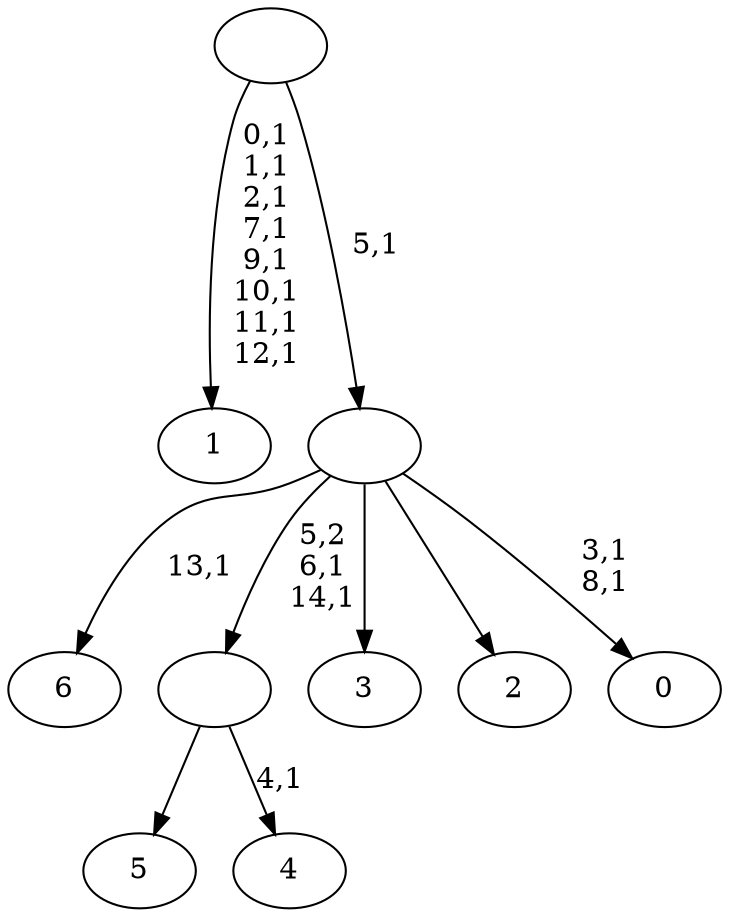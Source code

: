 digraph T {
	22 [label="6"]
	20 [label="5"]
	19 [label="4"]
	17 [label=""]
	15 [label="3"]
	14 [label="2"]
	13 [label="1"]
	4 [label="0"]
	1 [label=""]
	0 [label=""]
	17 -> 19 [label="4,1"]
	17 -> 20 [label=""]
	1 -> 4 [label="3,1\n8,1"]
	1 -> 17 [label="5,2\n6,1\n14,1"]
	1 -> 22 [label="13,1"]
	1 -> 15 [label=""]
	1 -> 14 [label=""]
	0 -> 13 [label="0,1\n1,1\n2,1\n7,1\n9,1\n10,1\n11,1\n12,1"]
	0 -> 1 [label="5,1"]
}
